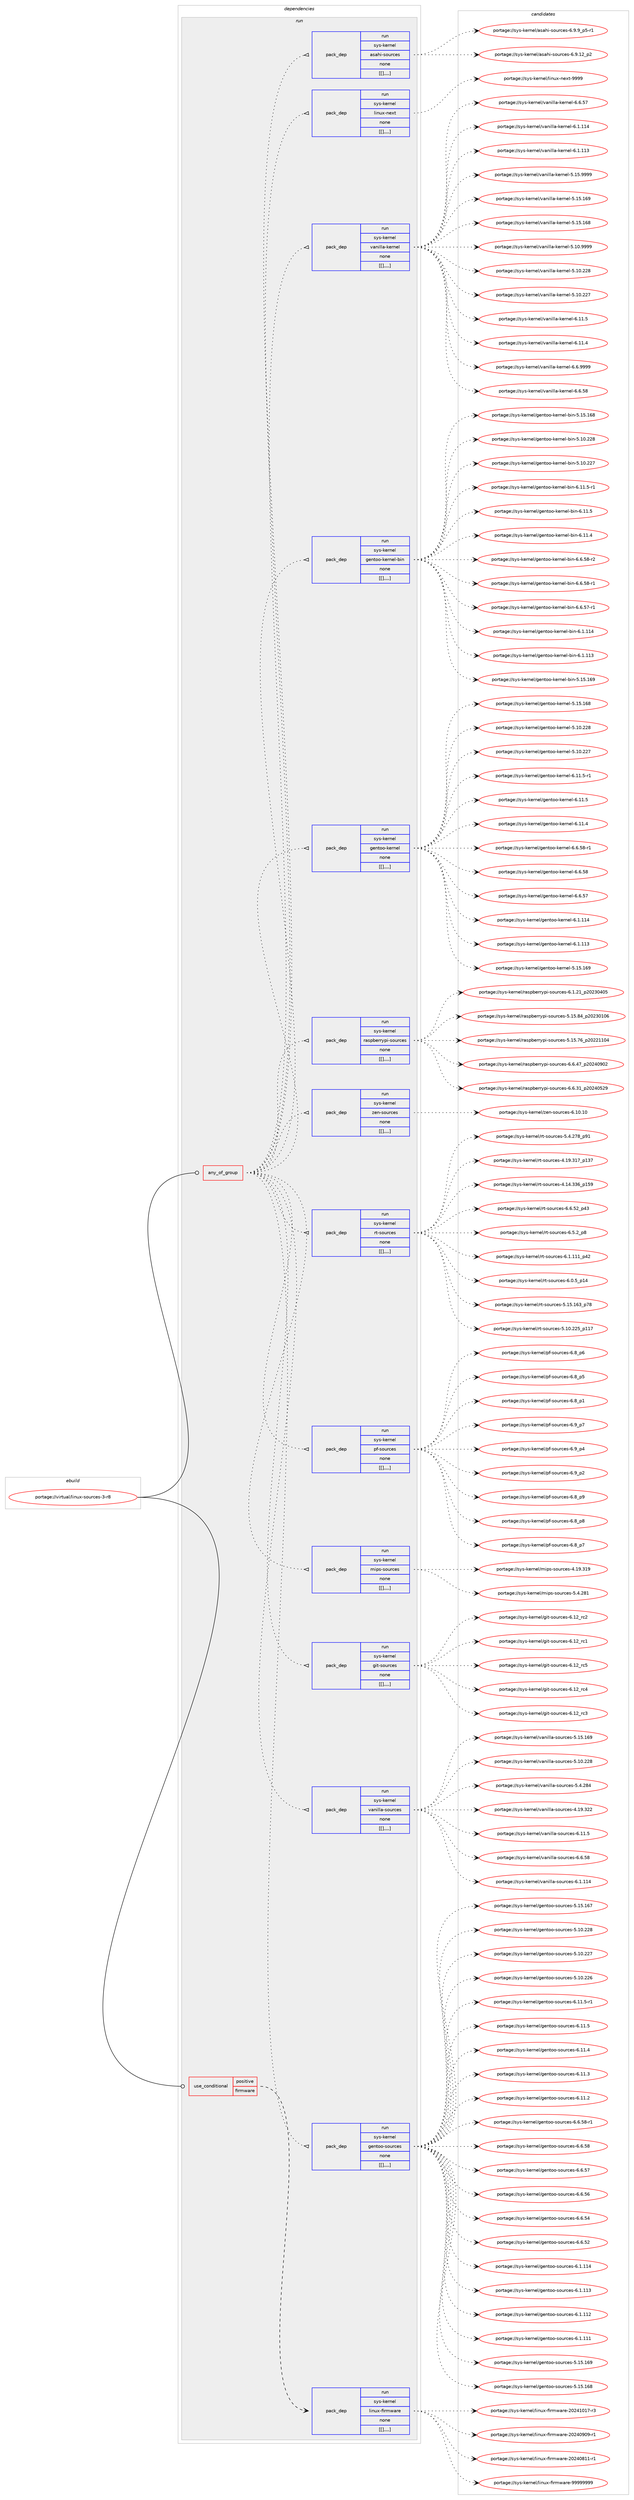 digraph prolog {

# *************
# Graph options
# *************

newrank=true;
concentrate=true;
compound=true;
graph [rankdir=LR,fontname=Helvetica,fontsize=10,ranksep=1.5];#, ranksep=2.5, nodesep=0.2];
edge  [arrowhead=vee];
node  [fontname=Helvetica,fontsize=10];

# **********
# The ebuild
# **********

subgraph cluster_leftcol {
color=gray;
label=<<i>ebuild</i>>;
id [label="portage://virtual/linux-sources-3-r8", color=red, width=4, href="../virtual/linux-sources-3-r8.svg"];
}

# ****************
# The dependencies
# ****************

subgraph cluster_midcol {
color=gray;
label=<<i>dependencies</i>>;
subgraph cluster_compile {
fillcolor="#eeeeee";
style=filled;
label=<<i>compile</i>>;
}
subgraph cluster_compileandrun {
fillcolor="#eeeeee";
style=filled;
label=<<i>compile and run</i>>;
}
subgraph cluster_run {
fillcolor="#eeeeee";
style=filled;
label=<<i>run</i>>;
subgraph any48 {
dependency1624 [label=<<TABLE BORDER="0" CELLBORDER="1" CELLSPACING="0" CELLPADDING="4"><TR><TD CELLPADDING="10">any_of_group</TD></TR></TABLE>>, shape=none, color=red];subgraph pack1258 {
dependency1625 [label=<<TABLE BORDER="0" CELLBORDER="1" CELLSPACING="0" CELLPADDING="4" WIDTH="220"><TR><TD ROWSPAN="6" CELLPADDING="30">pack_dep</TD></TR><TR><TD WIDTH="110">run</TD></TR><TR><TD>sys-kernel</TD></TR><TR><TD>gentoo-sources</TD></TR><TR><TD>none</TD></TR><TR><TD>[[],,,,]</TD></TR></TABLE>>, shape=none, color=blue];
}
dependency1624:e -> dependency1625:w [weight=20,style="dotted",arrowhead="oinv"];
subgraph pack1262 {
dependency1631 [label=<<TABLE BORDER="0" CELLBORDER="1" CELLSPACING="0" CELLPADDING="4" WIDTH="220"><TR><TD ROWSPAN="6" CELLPADDING="30">pack_dep</TD></TR><TR><TD WIDTH="110">run</TD></TR><TR><TD>sys-kernel</TD></TR><TR><TD>vanilla-sources</TD></TR><TR><TD>none</TD></TR><TR><TD>[[],,,,]</TD></TR></TABLE>>, shape=none, color=blue];
}
dependency1624:e -> dependency1631:w [weight=20,style="dotted",arrowhead="oinv"];
subgraph pack1267 {
dependency1639 [label=<<TABLE BORDER="0" CELLBORDER="1" CELLSPACING="0" CELLPADDING="4" WIDTH="220"><TR><TD ROWSPAN="6" CELLPADDING="30">pack_dep</TD></TR><TR><TD WIDTH="110">run</TD></TR><TR><TD>sys-kernel</TD></TR><TR><TD>git-sources</TD></TR><TR><TD>none</TD></TR><TR><TD>[[],,,,]</TD></TR></TABLE>>, shape=none, color=blue];
}
dependency1624:e -> dependency1639:w [weight=20,style="dotted",arrowhead="oinv"];
subgraph pack1271 {
dependency1643 [label=<<TABLE BORDER="0" CELLBORDER="1" CELLSPACING="0" CELLPADDING="4" WIDTH="220"><TR><TD ROWSPAN="6" CELLPADDING="30">pack_dep</TD></TR><TR><TD WIDTH="110">run</TD></TR><TR><TD>sys-kernel</TD></TR><TR><TD>mips-sources</TD></TR><TR><TD>none</TD></TR><TR><TD>[[],,,,]</TD></TR></TABLE>>, shape=none, color=blue];
}
dependency1624:e -> dependency1643:w [weight=20,style="dotted",arrowhead="oinv"];
subgraph pack1274 {
dependency1654 [label=<<TABLE BORDER="0" CELLBORDER="1" CELLSPACING="0" CELLPADDING="4" WIDTH="220"><TR><TD ROWSPAN="6" CELLPADDING="30">pack_dep</TD></TR><TR><TD WIDTH="110">run</TD></TR><TR><TD>sys-kernel</TD></TR><TR><TD>pf-sources</TD></TR><TR><TD>none</TD></TR><TR><TD>[[],,,,]</TD></TR></TABLE>>, shape=none, color=blue];
}
dependency1624:e -> dependency1654:w [weight=20,style="dotted",arrowhead="oinv"];
subgraph pack1282 {
dependency1657 [label=<<TABLE BORDER="0" CELLBORDER="1" CELLSPACING="0" CELLPADDING="4" WIDTH="220"><TR><TD ROWSPAN="6" CELLPADDING="30">pack_dep</TD></TR><TR><TD WIDTH="110">run</TD></TR><TR><TD>sys-kernel</TD></TR><TR><TD>rt-sources</TD></TR><TR><TD>none</TD></TR><TR><TD>[[],,,,]</TD></TR></TABLE>>, shape=none, color=blue];
}
dependency1624:e -> dependency1657:w [weight=20,style="dotted",arrowhead="oinv"];
subgraph pack1285 {
dependency1661 [label=<<TABLE BORDER="0" CELLBORDER="1" CELLSPACING="0" CELLPADDING="4" WIDTH="220"><TR><TD ROWSPAN="6" CELLPADDING="30">pack_dep</TD></TR><TR><TD WIDTH="110">run</TD></TR><TR><TD>sys-kernel</TD></TR><TR><TD>zen-sources</TD></TR><TR><TD>none</TD></TR><TR><TD>[[],,,,]</TD></TR></TABLE>>, shape=none, color=blue];
}
dependency1624:e -> dependency1661:w [weight=20,style="dotted",arrowhead="oinv"];
subgraph pack1290 {
dependency1665 [label=<<TABLE BORDER="0" CELLBORDER="1" CELLSPACING="0" CELLPADDING="4" WIDTH="220"><TR><TD ROWSPAN="6" CELLPADDING="30">pack_dep</TD></TR><TR><TD WIDTH="110">run</TD></TR><TR><TD>sys-kernel</TD></TR><TR><TD>raspberrypi-sources</TD></TR><TR><TD>none</TD></TR><TR><TD>[[],,,,]</TD></TR></TABLE>>, shape=none, color=blue];
}
dependency1624:e -> dependency1665:w [weight=20,style="dotted",arrowhead="oinv"];
subgraph pack1294 {
dependency1669 [label=<<TABLE BORDER="0" CELLBORDER="1" CELLSPACING="0" CELLPADDING="4" WIDTH="220"><TR><TD ROWSPAN="6" CELLPADDING="30">pack_dep</TD></TR><TR><TD WIDTH="110">run</TD></TR><TR><TD>sys-kernel</TD></TR><TR><TD>gentoo-kernel</TD></TR><TR><TD>none</TD></TR><TR><TD>[[],,,,]</TD></TR></TABLE>>, shape=none, color=blue];
}
dependency1624:e -> dependency1669:w [weight=20,style="dotted",arrowhead="oinv"];
subgraph pack1296 {
dependency1677 [label=<<TABLE BORDER="0" CELLBORDER="1" CELLSPACING="0" CELLPADDING="4" WIDTH="220"><TR><TD ROWSPAN="6" CELLPADDING="30">pack_dep</TD></TR><TR><TD WIDTH="110">run</TD></TR><TR><TD>sys-kernel</TD></TR><TR><TD>gentoo-kernel-bin</TD></TR><TR><TD>none</TD></TR><TR><TD>[[],,,,]</TD></TR></TABLE>>, shape=none, color=blue];
}
dependency1624:e -> dependency1677:w [weight=20,style="dotted",arrowhead="oinv"];
subgraph pack1300 {
dependency1686 [label=<<TABLE BORDER="0" CELLBORDER="1" CELLSPACING="0" CELLPADDING="4" WIDTH="220"><TR><TD ROWSPAN="6" CELLPADDING="30">pack_dep</TD></TR><TR><TD WIDTH="110">run</TD></TR><TR><TD>sys-kernel</TD></TR><TR><TD>vanilla-kernel</TD></TR><TR><TD>none</TD></TR><TR><TD>[[],,,,]</TD></TR></TABLE>>, shape=none, color=blue];
}
dependency1624:e -> dependency1686:w [weight=20,style="dotted",arrowhead="oinv"];
subgraph pack1311 {
dependency1690 [label=<<TABLE BORDER="0" CELLBORDER="1" CELLSPACING="0" CELLPADDING="4" WIDTH="220"><TR><TD ROWSPAN="6" CELLPADDING="30">pack_dep</TD></TR><TR><TD WIDTH="110">run</TD></TR><TR><TD>sys-kernel</TD></TR><TR><TD>linux-next</TD></TR><TR><TD>none</TD></TR><TR><TD>[[],,,,]</TD></TR></TABLE>>, shape=none, color=blue];
}
dependency1624:e -> dependency1690:w [weight=20,style="dotted",arrowhead="oinv"];
subgraph pack1312 {
dependency1695 [label=<<TABLE BORDER="0" CELLBORDER="1" CELLSPACING="0" CELLPADDING="4" WIDTH="220"><TR><TD ROWSPAN="6" CELLPADDING="30">pack_dep</TD></TR><TR><TD WIDTH="110">run</TD></TR><TR><TD>sys-kernel</TD></TR><TR><TD>asahi-sources</TD></TR><TR><TD>none</TD></TR><TR><TD>[[],,,,]</TD></TR></TABLE>>, shape=none, color=blue];
}
dependency1624:e -> dependency1695:w [weight=20,style="dotted",arrowhead="oinv"];
}
id:e -> dependency1624:w [weight=20,style="solid",arrowhead="odot"];
subgraph cond328 {
dependency1706 [label=<<TABLE BORDER="0" CELLBORDER="1" CELLSPACING="0" CELLPADDING="4"><TR><TD ROWSPAN="3" CELLPADDING="10">use_conditional</TD></TR><TR><TD>positive</TD></TR><TR><TD>firmware</TD></TR></TABLE>>, shape=none, color=red];
subgraph pack1324 {
dependency1712 [label=<<TABLE BORDER="0" CELLBORDER="1" CELLSPACING="0" CELLPADDING="4" WIDTH="220"><TR><TD ROWSPAN="6" CELLPADDING="30">pack_dep</TD></TR><TR><TD WIDTH="110">run</TD></TR><TR><TD>sys-kernel</TD></TR><TR><TD>linux-firmware</TD></TR><TR><TD>none</TD></TR><TR><TD>[[],,,,]</TD></TR></TABLE>>, shape=none, color=blue];
}
dependency1706:e -> dependency1712:w [weight=20,style="dashed",arrowhead="vee"];
}
id:e -> dependency1706:w [weight=20,style="solid",arrowhead="odot"];
}
}

# **************
# The candidates
# **************

subgraph cluster_choices {
rank=same;
color=gray;
label=<<i>candidates</i>>;

subgraph choice1227 {
color=black;
nodesep=1;
choice11512111545107101114110101108471031011101161111114511511111711499101115455446494946534511449 [label="portage://sys-kernel/gentoo-sources-6.11.5-r1", color=red, width=4,href="../sys-kernel/gentoo-sources-6.11.5-r1.svg"];
choice1151211154510710111411010110847103101110116111111451151111171149910111545544649494653 [label="portage://sys-kernel/gentoo-sources-6.11.5", color=red, width=4,href="../sys-kernel/gentoo-sources-6.11.5.svg"];
choice1151211154510710111411010110847103101110116111111451151111171149910111545544649494652 [label="portage://sys-kernel/gentoo-sources-6.11.4", color=red, width=4,href="../sys-kernel/gentoo-sources-6.11.4.svg"];
choice1151211154510710111411010110847103101110116111111451151111171149910111545544649494651 [label="portage://sys-kernel/gentoo-sources-6.11.3", color=red, width=4,href="../sys-kernel/gentoo-sources-6.11.3.svg"];
choice1151211154510710111411010110847103101110116111111451151111171149910111545544649494650 [label="portage://sys-kernel/gentoo-sources-6.11.2", color=red, width=4,href="../sys-kernel/gentoo-sources-6.11.2.svg"];
choice11512111545107101114110101108471031011101161111114511511111711499101115455446544653564511449 [label="portage://sys-kernel/gentoo-sources-6.6.58-r1", color=red, width=4,href="../sys-kernel/gentoo-sources-6.6.58-r1.svg"];
choice1151211154510710111411010110847103101110116111111451151111171149910111545544654465356 [label="portage://sys-kernel/gentoo-sources-6.6.58", color=red, width=4,href="../sys-kernel/gentoo-sources-6.6.58.svg"];
choice1151211154510710111411010110847103101110116111111451151111171149910111545544654465355 [label="portage://sys-kernel/gentoo-sources-6.6.57", color=red, width=4,href="../sys-kernel/gentoo-sources-6.6.57.svg"];
choice1151211154510710111411010110847103101110116111111451151111171149910111545544654465354 [label="portage://sys-kernel/gentoo-sources-6.6.56", color=red, width=4,href="../sys-kernel/gentoo-sources-6.6.56.svg"];
choice1151211154510710111411010110847103101110116111111451151111171149910111545544654465352 [label="portage://sys-kernel/gentoo-sources-6.6.54", color=red, width=4,href="../sys-kernel/gentoo-sources-6.6.54.svg"];
choice1151211154510710111411010110847103101110116111111451151111171149910111545544654465350 [label="portage://sys-kernel/gentoo-sources-6.6.52", color=red, width=4,href="../sys-kernel/gentoo-sources-6.6.52.svg"];
choice115121115451071011141101011084710310111011611111145115111117114991011154554464946494952 [label="portage://sys-kernel/gentoo-sources-6.1.114", color=red, width=4,href="../sys-kernel/gentoo-sources-6.1.114.svg"];
choice115121115451071011141101011084710310111011611111145115111117114991011154554464946494951 [label="portage://sys-kernel/gentoo-sources-6.1.113", color=red, width=4,href="../sys-kernel/gentoo-sources-6.1.113.svg"];
choice115121115451071011141101011084710310111011611111145115111117114991011154554464946494950 [label="portage://sys-kernel/gentoo-sources-6.1.112", color=red, width=4,href="../sys-kernel/gentoo-sources-6.1.112.svg"];
choice115121115451071011141101011084710310111011611111145115111117114991011154554464946494949 [label="portage://sys-kernel/gentoo-sources-6.1.111", color=red, width=4,href="../sys-kernel/gentoo-sources-6.1.111.svg"];
choice11512111545107101114110101108471031011101161111114511511111711499101115455346495346495457 [label="portage://sys-kernel/gentoo-sources-5.15.169", color=red, width=4,href="../sys-kernel/gentoo-sources-5.15.169.svg"];
choice11512111545107101114110101108471031011101161111114511511111711499101115455346495346495456 [label="portage://sys-kernel/gentoo-sources-5.15.168", color=red, width=4,href="../sys-kernel/gentoo-sources-5.15.168.svg"];
choice11512111545107101114110101108471031011101161111114511511111711499101115455346495346495455 [label="portage://sys-kernel/gentoo-sources-5.15.167", color=red, width=4,href="../sys-kernel/gentoo-sources-5.15.167.svg"];
choice11512111545107101114110101108471031011101161111114511511111711499101115455346494846505056 [label="portage://sys-kernel/gentoo-sources-5.10.228", color=red, width=4,href="../sys-kernel/gentoo-sources-5.10.228.svg"];
choice11512111545107101114110101108471031011101161111114511511111711499101115455346494846505055 [label="portage://sys-kernel/gentoo-sources-5.10.227", color=red, width=4,href="../sys-kernel/gentoo-sources-5.10.227.svg"];
choice11512111545107101114110101108471031011101161111114511511111711499101115455346494846505054 [label="portage://sys-kernel/gentoo-sources-5.10.226", color=red, width=4,href="../sys-kernel/gentoo-sources-5.10.226.svg"];
dependency1625:e -> choice11512111545107101114110101108471031011101161111114511511111711499101115455446494946534511449:w [style=dotted,weight="100"];
dependency1625:e -> choice1151211154510710111411010110847103101110116111111451151111171149910111545544649494653:w [style=dotted,weight="100"];
dependency1625:e -> choice1151211154510710111411010110847103101110116111111451151111171149910111545544649494652:w [style=dotted,weight="100"];
dependency1625:e -> choice1151211154510710111411010110847103101110116111111451151111171149910111545544649494651:w [style=dotted,weight="100"];
dependency1625:e -> choice1151211154510710111411010110847103101110116111111451151111171149910111545544649494650:w [style=dotted,weight="100"];
dependency1625:e -> choice11512111545107101114110101108471031011101161111114511511111711499101115455446544653564511449:w [style=dotted,weight="100"];
dependency1625:e -> choice1151211154510710111411010110847103101110116111111451151111171149910111545544654465356:w [style=dotted,weight="100"];
dependency1625:e -> choice1151211154510710111411010110847103101110116111111451151111171149910111545544654465355:w [style=dotted,weight="100"];
dependency1625:e -> choice1151211154510710111411010110847103101110116111111451151111171149910111545544654465354:w [style=dotted,weight="100"];
dependency1625:e -> choice1151211154510710111411010110847103101110116111111451151111171149910111545544654465352:w [style=dotted,weight="100"];
dependency1625:e -> choice1151211154510710111411010110847103101110116111111451151111171149910111545544654465350:w [style=dotted,weight="100"];
dependency1625:e -> choice115121115451071011141101011084710310111011611111145115111117114991011154554464946494952:w [style=dotted,weight="100"];
dependency1625:e -> choice115121115451071011141101011084710310111011611111145115111117114991011154554464946494951:w [style=dotted,weight="100"];
dependency1625:e -> choice115121115451071011141101011084710310111011611111145115111117114991011154554464946494950:w [style=dotted,weight="100"];
dependency1625:e -> choice115121115451071011141101011084710310111011611111145115111117114991011154554464946494949:w [style=dotted,weight="100"];
dependency1625:e -> choice11512111545107101114110101108471031011101161111114511511111711499101115455346495346495457:w [style=dotted,weight="100"];
dependency1625:e -> choice11512111545107101114110101108471031011101161111114511511111711499101115455346495346495456:w [style=dotted,weight="100"];
dependency1625:e -> choice11512111545107101114110101108471031011101161111114511511111711499101115455346495346495455:w [style=dotted,weight="100"];
dependency1625:e -> choice11512111545107101114110101108471031011101161111114511511111711499101115455346494846505056:w [style=dotted,weight="100"];
dependency1625:e -> choice11512111545107101114110101108471031011101161111114511511111711499101115455346494846505055:w [style=dotted,weight="100"];
dependency1625:e -> choice11512111545107101114110101108471031011101161111114511511111711499101115455346494846505054:w [style=dotted,weight="100"];
}
subgraph choice1271 {
color=black;
nodesep=1;
choice11512111545107101114110101108471189711010510810897451151111171149910111545544649494653 [label="portage://sys-kernel/vanilla-sources-6.11.5", color=red, width=4,href="../sys-kernel/vanilla-sources-6.11.5.svg"];
choice11512111545107101114110101108471189711010510810897451151111171149910111545544654465356 [label="portage://sys-kernel/vanilla-sources-6.6.58", color=red, width=4,href="../sys-kernel/vanilla-sources-6.6.58.svg"];
choice1151211154510710111411010110847118971101051081089745115111117114991011154554464946494952 [label="portage://sys-kernel/vanilla-sources-6.1.114", color=red, width=4,href="../sys-kernel/vanilla-sources-6.1.114.svg"];
choice115121115451071011141101011084711897110105108108974511511111711499101115455346495346495457 [label="portage://sys-kernel/vanilla-sources-5.15.169", color=red, width=4,href="../sys-kernel/vanilla-sources-5.15.169.svg"];
choice115121115451071011141101011084711897110105108108974511511111711499101115455346494846505056 [label="portage://sys-kernel/vanilla-sources-5.10.228", color=red, width=4,href="../sys-kernel/vanilla-sources-5.10.228.svg"];
choice1151211154510710111411010110847118971101051081089745115111117114991011154553465246505652 [label="portage://sys-kernel/vanilla-sources-5.4.284", color=red, width=4,href="../sys-kernel/vanilla-sources-5.4.284.svg"];
choice115121115451071011141101011084711897110105108108974511511111711499101115455246495746515050 [label="portage://sys-kernel/vanilla-sources-4.19.322", color=red, width=4,href="../sys-kernel/vanilla-sources-4.19.322.svg"];
dependency1631:e -> choice11512111545107101114110101108471189711010510810897451151111171149910111545544649494653:w [style=dotted,weight="100"];
dependency1631:e -> choice11512111545107101114110101108471189711010510810897451151111171149910111545544654465356:w [style=dotted,weight="100"];
dependency1631:e -> choice1151211154510710111411010110847118971101051081089745115111117114991011154554464946494952:w [style=dotted,weight="100"];
dependency1631:e -> choice115121115451071011141101011084711897110105108108974511511111711499101115455346495346495457:w [style=dotted,weight="100"];
dependency1631:e -> choice115121115451071011141101011084711897110105108108974511511111711499101115455346494846505056:w [style=dotted,weight="100"];
dependency1631:e -> choice1151211154510710111411010110847118971101051081089745115111117114991011154553465246505652:w [style=dotted,weight="100"];
dependency1631:e -> choice115121115451071011141101011084711897110105108108974511511111711499101115455246495746515050:w [style=dotted,weight="100"];
}
subgraph choice1291 {
color=black;
nodesep=1;
choice115121115451071011141101011084710310511645115111117114991011154554464950951149953 [label="portage://sys-kernel/git-sources-6.12_rc5", color=red, width=4,href="../sys-kernel/git-sources-6.12_rc5.svg"];
choice115121115451071011141101011084710310511645115111117114991011154554464950951149952 [label="portage://sys-kernel/git-sources-6.12_rc4", color=red, width=4,href="../sys-kernel/git-sources-6.12_rc4.svg"];
choice115121115451071011141101011084710310511645115111117114991011154554464950951149951 [label="portage://sys-kernel/git-sources-6.12_rc3", color=red, width=4,href="../sys-kernel/git-sources-6.12_rc3.svg"];
choice115121115451071011141101011084710310511645115111117114991011154554464950951149950 [label="portage://sys-kernel/git-sources-6.12_rc2", color=red, width=4,href="../sys-kernel/git-sources-6.12_rc2.svg"];
choice115121115451071011141101011084710310511645115111117114991011154554464950951149949 [label="portage://sys-kernel/git-sources-6.12_rc1", color=red, width=4,href="../sys-kernel/git-sources-6.12_rc1.svg"];
dependency1639:e -> choice115121115451071011141101011084710310511645115111117114991011154554464950951149953:w [style=dotted,weight="100"];
dependency1639:e -> choice115121115451071011141101011084710310511645115111117114991011154554464950951149952:w [style=dotted,weight="100"];
dependency1639:e -> choice115121115451071011141101011084710310511645115111117114991011154554464950951149951:w [style=dotted,weight="100"];
dependency1639:e -> choice115121115451071011141101011084710310511645115111117114991011154554464950951149950:w [style=dotted,weight="100"];
dependency1639:e -> choice115121115451071011141101011084710310511645115111117114991011154554464950951149949:w [style=dotted,weight="100"];
}
subgraph choice1304 {
color=black;
nodesep=1;
choice115121115451071011141101011084710910511211545115111117114991011154553465246505649 [label="portage://sys-kernel/mips-sources-5.4.281", color=red, width=4,href="../sys-kernel/mips-sources-5.4.281.svg"];
choice11512111545107101114110101108471091051121154511511111711499101115455246495746514957 [label="portage://sys-kernel/mips-sources-4.19.319", color=red, width=4,href="../sys-kernel/mips-sources-4.19.319.svg"];
dependency1643:e -> choice115121115451071011141101011084710910511211545115111117114991011154553465246505649:w [style=dotted,weight="100"];
dependency1643:e -> choice11512111545107101114110101108471091051121154511511111711499101115455246495746514957:w [style=dotted,weight="100"];
}
subgraph choice1309 {
color=black;
nodesep=1;
choice11512111545107101114110101108471121024511511111711499101115455446579511255 [label="portage://sys-kernel/pf-sources-6.9_p7", color=red, width=4,href="../sys-kernel/pf-sources-6.9_p7.svg"];
choice11512111545107101114110101108471121024511511111711499101115455446579511252 [label="portage://sys-kernel/pf-sources-6.9_p4", color=red, width=4,href="../sys-kernel/pf-sources-6.9_p4.svg"];
choice11512111545107101114110101108471121024511511111711499101115455446579511250 [label="portage://sys-kernel/pf-sources-6.9_p2", color=red, width=4,href="../sys-kernel/pf-sources-6.9_p2.svg"];
choice11512111545107101114110101108471121024511511111711499101115455446569511257 [label="portage://sys-kernel/pf-sources-6.8_p9", color=red, width=4,href="../sys-kernel/pf-sources-6.8_p9.svg"];
choice11512111545107101114110101108471121024511511111711499101115455446569511256 [label="portage://sys-kernel/pf-sources-6.8_p8", color=red, width=4,href="../sys-kernel/pf-sources-6.8_p8.svg"];
choice11512111545107101114110101108471121024511511111711499101115455446569511255 [label="portage://sys-kernel/pf-sources-6.8_p7", color=red, width=4,href="../sys-kernel/pf-sources-6.8_p7.svg"];
choice11512111545107101114110101108471121024511511111711499101115455446569511254 [label="portage://sys-kernel/pf-sources-6.8_p6", color=red, width=4,href="../sys-kernel/pf-sources-6.8_p6.svg"];
choice11512111545107101114110101108471121024511511111711499101115455446569511253 [label="portage://sys-kernel/pf-sources-6.8_p5", color=red, width=4,href="../sys-kernel/pf-sources-6.8_p5.svg"];
choice11512111545107101114110101108471121024511511111711499101115455446569511249 [label="portage://sys-kernel/pf-sources-6.8_p1", color=red, width=4,href="../sys-kernel/pf-sources-6.8_p1.svg"];
dependency1654:e -> choice11512111545107101114110101108471121024511511111711499101115455446579511255:w [style=dotted,weight="100"];
dependency1654:e -> choice11512111545107101114110101108471121024511511111711499101115455446579511252:w [style=dotted,weight="100"];
dependency1654:e -> choice11512111545107101114110101108471121024511511111711499101115455446579511250:w [style=dotted,weight="100"];
dependency1654:e -> choice11512111545107101114110101108471121024511511111711499101115455446569511257:w [style=dotted,weight="100"];
dependency1654:e -> choice11512111545107101114110101108471121024511511111711499101115455446569511256:w [style=dotted,weight="100"];
dependency1654:e -> choice11512111545107101114110101108471121024511511111711499101115455446569511255:w [style=dotted,weight="100"];
dependency1654:e -> choice11512111545107101114110101108471121024511511111711499101115455446569511254:w [style=dotted,weight="100"];
dependency1654:e -> choice11512111545107101114110101108471121024511511111711499101115455446569511253:w [style=dotted,weight="100"];
dependency1654:e -> choice11512111545107101114110101108471121024511511111711499101115455446569511249:w [style=dotted,weight="100"];
}
subgraph choice1324 {
color=black;
nodesep=1;
choice1151211154510710111411010110847114116451151111171149910111545544654465350951125251 [label="portage://sys-kernel/rt-sources-6.6.52_p43", color=red, width=4,href="../sys-kernel/rt-sources-6.6.52_p43.svg"];
choice115121115451071011141101011084711411645115111117114991011154554465346509511256 [label="portage://sys-kernel/rt-sources-6.5.2_p8", color=red, width=4,href="../sys-kernel/rt-sources-6.5.2_p8.svg"];
choice115121115451071011141101011084711411645115111117114991011154554464946494949951125250 [label="portage://sys-kernel/rt-sources-6.1.111_p42", color=red, width=4,href="../sys-kernel/rt-sources-6.1.111_p42.svg"];
choice11512111545107101114110101108471141164511511111711499101115455446484653951124952 [label="portage://sys-kernel/rt-sources-6.0.5_p14", color=red, width=4,href="../sys-kernel/rt-sources-6.0.5_p14.svg"];
choice11512111545107101114110101108471141164511511111711499101115455346495346495451951125556 [label="portage://sys-kernel/rt-sources-5.15.163_p78", color=red, width=4,href="../sys-kernel/rt-sources-5.15.163_p78.svg"];
choice1151211154510710111411010110847114116451151111171149910111545534649484650505395112494955 [label="portage://sys-kernel/rt-sources-5.10.225_p117", color=red, width=4,href="../sys-kernel/rt-sources-5.10.225_p117.svg"];
choice115121115451071011141101011084711411645115111117114991011154553465246505556951125749 [label="portage://sys-kernel/rt-sources-5.4.278_p91", color=red, width=4,href="../sys-kernel/rt-sources-5.4.278_p91.svg"];
choice1151211154510710111411010110847114116451151111171149910111545524649574651495595112495155 [label="portage://sys-kernel/rt-sources-4.19.317_p137", color=red, width=4,href="../sys-kernel/rt-sources-4.19.317_p137.svg"];
choice1151211154510710111411010110847114116451151111171149910111545524649524651515495112495357 [label="portage://sys-kernel/rt-sources-4.14.336_p159", color=red, width=4,href="../sys-kernel/rt-sources-4.14.336_p159.svg"];
dependency1657:e -> choice1151211154510710111411010110847114116451151111171149910111545544654465350951125251:w [style=dotted,weight="100"];
dependency1657:e -> choice115121115451071011141101011084711411645115111117114991011154554465346509511256:w [style=dotted,weight="100"];
dependency1657:e -> choice115121115451071011141101011084711411645115111117114991011154554464946494949951125250:w [style=dotted,weight="100"];
dependency1657:e -> choice11512111545107101114110101108471141164511511111711499101115455446484653951124952:w [style=dotted,weight="100"];
dependency1657:e -> choice11512111545107101114110101108471141164511511111711499101115455346495346495451951125556:w [style=dotted,weight="100"];
dependency1657:e -> choice1151211154510710111411010110847114116451151111171149910111545534649484650505395112494955:w [style=dotted,weight="100"];
dependency1657:e -> choice115121115451071011141101011084711411645115111117114991011154553465246505556951125749:w [style=dotted,weight="100"];
dependency1657:e -> choice1151211154510710111411010110847114116451151111171149910111545524649574651495595112495155:w [style=dotted,weight="100"];
dependency1657:e -> choice1151211154510710111411010110847114116451151111171149910111545524649524651515495112495357:w [style=dotted,weight="100"];
}
subgraph choice1350 {
color=black;
nodesep=1;
choice115121115451071011141101011084712210111045115111117114991011154554464948464948 [label="portage://sys-kernel/zen-sources-6.10.10", color=red, width=4,href="../sys-kernel/zen-sources-6.10.10.svg"];
dependency1661:e -> choice115121115451071011141101011084712210111045115111117114991011154554464948464948:w [style=dotted,weight="100"];
}
subgraph choice1357 {
color=black;
nodesep=1;
choice11512111545107101114110101108471149711511298101114114121112105451151111171149910111545544654465255951125048505248574850 [label="portage://sys-kernel/raspberrypi-sources-6.6.47_p20240902", color=red, width=4,href="../sys-kernel/raspberrypi-sources-6.6.47_p20240902.svg"];
choice11512111545107101114110101108471149711511298101114114121112105451151111171149910111545544654465149951125048505248535057 [label="portage://sys-kernel/raspberrypi-sources-6.6.31_p20240529", color=red, width=4,href="../sys-kernel/raspberrypi-sources-6.6.31_p20240529.svg"];
choice11512111545107101114110101108471149711511298101114114121112105451151111171149910111545544649465049951125048505148524853 [label="portage://sys-kernel/raspberrypi-sources-6.1.21_p20230405", color=red, width=4,href="../sys-kernel/raspberrypi-sources-6.1.21_p20230405.svg"];
choice1151211154510710111411010110847114971151129810111411412111210545115111117114991011154553464953465652951125048505148494854 [label="portage://sys-kernel/raspberrypi-sources-5.15.84_p20230106", color=red, width=4,href="../sys-kernel/raspberrypi-sources-5.15.84_p20230106.svg"];
choice1151211154510710111411010110847114971151129810111411412111210545115111117114991011154553464953465554951125048505049494852 [label="portage://sys-kernel/raspberrypi-sources-5.15.76_p20221104", color=red, width=4,href="../sys-kernel/raspberrypi-sources-5.15.76_p20221104.svg"];
dependency1665:e -> choice11512111545107101114110101108471149711511298101114114121112105451151111171149910111545544654465255951125048505248574850:w [style=dotted,weight="100"];
dependency1665:e -> choice11512111545107101114110101108471149711511298101114114121112105451151111171149910111545544654465149951125048505248535057:w [style=dotted,weight="100"];
dependency1665:e -> choice11512111545107101114110101108471149711511298101114114121112105451151111171149910111545544649465049951125048505148524853:w [style=dotted,weight="100"];
dependency1665:e -> choice1151211154510710111411010110847114971151129810111411412111210545115111117114991011154553464953465652951125048505148494854:w [style=dotted,weight="100"];
dependency1665:e -> choice1151211154510710111411010110847114971151129810111411412111210545115111117114991011154553464953465554951125048505049494852:w [style=dotted,weight="100"];
}
subgraph choice1376 {
color=black;
nodesep=1;
choice115121115451071011141101011084710310111011611111145107101114110101108455446494946534511449 [label="portage://sys-kernel/gentoo-kernel-6.11.5-r1", color=red, width=4,href="../sys-kernel/gentoo-kernel-6.11.5-r1.svg"];
choice11512111545107101114110101108471031011101161111114510710111411010110845544649494653 [label="portage://sys-kernel/gentoo-kernel-6.11.5", color=red, width=4,href="../sys-kernel/gentoo-kernel-6.11.5.svg"];
choice11512111545107101114110101108471031011101161111114510710111411010110845544649494652 [label="portage://sys-kernel/gentoo-kernel-6.11.4", color=red, width=4,href="../sys-kernel/gentoo-kernel-6.11.4.svg"];
choice115121115451071011141101011084710310111011611111145107101114110101108455446544653564511449 [label="portage://sys-kernel/gentoo-kernel-6.6.58-r1", color=red, width=4,href="../sys-kernel/gentoo-kernel-6.6.58-r1.svg"];
choice11512111545107101114110101108471031011101161111114510710111411010110845544654465356 [label="portage://sys-kernel/gentoo-kernel-6.6.58", color=red, width=4,href="../sys-kernel/gentoo-kernel-6.6.58.svg"];
choice11512111545107101114110101108471031011101161111114510710111411010110845544654465355 [label="portage://sys-kernel/gentoo-kernel-6.6.57", color=red, width=4,href="../sys-kernel/gentoo-kernel-6.6.57.svg"];
choice1151211154510710111411010110847103101110116111111451071011141101011084554464946494952 [label="portage://sys-kernel/gentoo-kernel-6.1.114", color=red, width=4,href="../sys-kernel/gentoo-kernel-6.1.114.svg"];
choice1151211154510710111411010110847103101110116111111451071011141101011084554464946494951 [label="portage://sys-kernel/gentoo-kernel-6.1.113", color=red, width=4,href="../sys-kernel/gentoo-kernel-6.1.113.svg"];
choice115121115451071011141101011084710310111011611111145107101114110101108455346495346495457 [label="portage://sys-kernel/gentoo-kernel-5.15.169", color=red, width=4,href="../sys-kernel/gentoo-kernel-5.15.169.svg"];
choice115121115451071011141101011084710310111011611111145107101114110101108455346495346495456 [label="portage://sys-kernel/gentoo-kernel-5.15.168", color=red, width=4,href="../sys-kernel/gentoo-kernel-5.15.168.svg"];
choice115121115451071011141101011084710310111011611111145107101114110101108455346494846505056 [label="portage://sys-kernel/gentoo-kernel-5.10.228", color=red, width=4,href="../sys-kernel/gentoo-kernel-5.10.228.svg"];
choice115121115451071011141101011084710310111011611111145107101114110101108455346494846505055 [label="portage://sys-kernel/gentoo-kernel-5.10.227", color=red, width=4,href="../sys-kernel/gentoo-kernel-5.10.227.svg"];
dependency1669:e -> choice115121115451071011141101011084710310111011611111145107101114110101108455446494946534511449:w [style=dotted,weight="100"];
dependency1669:e -> choice11512111545107101114110101108471031011101161111114510710111411010110845544649494653:w [style=dotted,weight="100"];
dependency1669:e -> choice11512111545107101114110101108471031011101161111114510710111411010110845544649494652:w [style=dotted,weight="100"];
dependency1669:e -> choice115121115451071011141101011084710310111011611111145107101114110101108455446544653564511449:w [style=dotted,weight="100"];
dependency1669:e -> choice11512111545107101114110101108471031011101161111114510710111411010110845544654465356:w [style=dotted,weight="100"];
dependency1669:e -> choice11512111545107101114110101108471031011101161111114510710111411010110845544654465355:w [style=dotted,weight="100"];
dependency1669:e -> choice1151211154510710111411010110847103101110116111111451071011141101011084554464946494952:w [style=dotted,weight="100"];
dependency1669:e -> choice1151211154510710111411010110847103101110116111111451071011141101011084554464946494951:w [style=dotted,weight="100"];
dependency1669:e -> choice115121115451071011141101011084710310111011611111145107101114110101108455346495346495457:w [style=dotted,weight="100"];
dependency1669:e -> choice115121115451071011141101011084710310111011611111145107101114110101108455346495346495456:w [style=dotted,weight="100"];
dependency1669:e -> choice115121115451071011141101011084710310111011611111145107101114110101108455346494846505056:w [style=dotted,weight="100"];
dependency1669:e -> choice115121115451071011141101011084710310111011611111145107101114110101108455346494846505055:w [style=dotted,weight="100"];
}
subgraph choice1391 {
color=black;
nodesep=1;
choice1151211154510710111411010110847103101110116111111451071011141101011084598105110455446494946534511449 [label="portage://sys-kernel/gentoo-kernel-bin-6.11.5-r1", color=red, width=4,href="../sys-kernel/gentoo-kernel-bin-6.11.5-r1.svg"];
choice115121115451071011141101011084710310111011611111145107101114110101108459810511045544649494653 [label="portage://sys-kernel/gentoo-kernel-bin-6.11.5", color=red, width=4,href="../sys-kernel/gentoo-kernel-bin-6.11.5.svg"];
choice115121115451071011141101011084710310111011611111145107101114110101108459810511045544649494652 [label="portage://sys-kernel/gentoo-kernel-bin-6.11.4", color=red, width=4,href="../sys-kernel/gentoo-kernel-bin-6.11.4.svg"];
choice1151211154510710111411010110847103101110116111111451071011141101011084598105110455446544653564511450 [label="portage://sys-kernel/gentoo-kernel-bin-6.6.58-r2", color=red, width=4,href="../sys-kernel/gentoo-kernel-bin-6.6.58-r2.svg"];
choice1151211154510710111411010110847103101110116111111451071011141101011084598105110455446544653564511449 [label="portage://sys-kernel/gentoo-kernel-bin-6.6.58-r1", color=red, width=4,href="../sys-kernel/gentoo-kernel-bin-6.6.58-r1.svg"];
choice1151211154510710111411010110847103101110116111111451071011141101011084598105110455446544653554511449 [label="portage://sys-kernel/gentoo-kernel-bin-6.6.57-r1", color=red, width=4,href="../sys-kernel/gentoo-kernel-bin-6.6.57-r1.svg"];
choice11512111545107101114110101108471031011101161111114510710111411010110845981051104554464946494952 [label="portage://sys-kernel/gentoo-kernel-bin-6.1.114", color=red, width=4,href="../sys-kernel/gentoo-kernel-bin-6.1.114.svg"];
choice11512111545107101114110101108471031011101161111114510710111411010110845981051104554464946494951 [label="portage://sys-kernel/gentoo-kernel-bin-6.1.113", color=red, width=4,href="../sys-kernel/gentoo-kernel-bin-6.1.113.svg"];
choice1151211154510710111411010110847103101110116111111451071011141101011084598105110455346495346495457 [label="portage://sys-kernel/gentoo-kernel-bin-5.15.169", color=red, width=4,href="../sys-kernel/gentoo-kernel-bin-5.15.169.svg"];
choice1151211154510710111411010110847103101110116111111451071011141101011084598105110455346495346495456 [label="portage://sys-kernel/gentoo-kernel-bin-5.15.168", color=red, width=4,href="../sys-kernel/gentoo-kernel-bin-5.15.168.svg"];
choice1151211154510710111411010110847103101110116111111451071011141101011084598105110455346494846505056 [label="portage://sys-kernel/gentoo-kernel-bin-5.10.228", color=red, width=4,href="../sys-kernel/gentoo-kernel-bin-5.10.228.svg"];
choice1151211154510710111411010110847103101110116111111451071011141101011084598105110455346494846505055 [label="portage://sys-kernel/gentoo-kernel-bin-5.10.227", color=red, width=4,href="../sys-kernel/gentoo-kernel-bin-5.10.227.svg"];
dependency1677:e -> choice1151211154510710111411010110847103101110116111111451071011141101011084598105110455446494946534511449:w [style=dotted,weight="100"];
dependency1677:e -> choice115121115451071011141101011084710310111011611111145107101114110101108459810511045544649494653:w [style=dotted,weight="100"];
dependency1677:e -> choice115121115451071011141101011084710310111011611111145107101114110101108459810511045544649494652:w [style=dotted,weight="100"];
dependency1677:e -> choice1151211154510710111411010110847103101110116111111451071011141101011084598105110455446544653564511450:w [style=dotted,weight="100"];
dependency1677:e -> choice1151211154510710111411010110847103101110116111111451071011141101011084598105110455446544653564511449:w [style=dotted,weight="100"];
dependency1677:e -> choice1151211154510710111411010110847103101110116111111451071011141101011084598105110455446544653554511449:w [style=dotted,weight="100"];
dependency1677:e -> choice11512111545107101114110101108471031011101161111114510710111411010110845981051104554464946494952:w [style=dotted,weight="100"];
dependency1677:e -> choice11512111545107101114110101108471031011101161111114510710111411010110845981051104554464946494951:w [style=dotted,weight="100"];
dependency1677:e -> choice1151211154510710111411010110847103101110116111111451071011141101011084598105110455346495346495457:w [style=dotted,weight="100"];
dependency1677:e -> choice1151211154510710111411010110847103101110116111111451071011141101011084598105110455346495346495456:w [style=dotted,weight="100"];
dependency1677:e -> choice1151211154510710111411010110847103101110116111111451071011141101011084598105110455346494846505056:w [style=dotted,weight="100"];
dependency1677:e -> choice1151211154510710111411010110847103101110116111111451071011141101011084598105110455346494846505055:w [style=dotted,weight="100"];
}
subgraph choice1407 {
color=black;
nodesep=1;
choice115121115451071011141101011084711897110105108108974510710111411010110845544649494653 [label="portage://sys-kernel/vanilla-kernel-6.11.5", color=red, width=4,href="../sys-kernel/vanilla-kernel-6.11.5.svg"];
choice115121115451071011141101011084711897110105108108974510710111411010110845544649494652 [label="portage://sys-kernel/vanilla-kernel-6.11.4", color=red, width=4,href="../sys-kernel/vanilla-kernel-6.11.4.svg"];
choice1151211154510710111411010110847118971101051081089745107101114110101108455446544657575757 [label="portage://sys-kernel/vanilla-kernel-6.6.9999", color=red, width=4,href="../sys-kernel/vanilla-kernel-6.6.9999.svg"];
choice115121115451071011141101011084711897110105108108974510710111411010110845544654465356 [label="portage://sys-kernel/vanilla-kernel-6.6.58", color=red, width=4,href="../sys-kernel/vanilla-kernel-6.6.58.svg"];
choice115121115451071011141101011084711897110105108108974510710111411010110845544654465355 [label="portage://sys-kernel/vanilla-kernel-6.6.57", color=red, width=4,href="../sys-kernel/vanilla-kernel-6.6.57.svg"];
choice11512111545107101114110101108471189711010510810897451071011141101011084554464946494952 [label="portage://sys-kernel/vanilla-kernel-6.1.114", color=red, width=4,href="../sys-kernel/vanilla-kernel-6.1.114.svg"];
choice11512111545107101114110101108471189711010510810897451071011141101011084554464946494951 [label="portage://sys-kernel/vanilla-kernel-6.1.113", color=red, width=4,href="../sys-kernel/vanilla-kernel-6.1.113.svg"];
choice115121115451071011141101011084711897110105108108974510710111411010110845534649534657575757 [label="portage://sys-kernel/vanilla-kernel-5.15.9999", color=red, width=4,href="../sys-kernel/vanilla-kernel-5.15.9999.svg"];
choice1151211154510710111411010110847118971101051081089745107101114110101108455346495346495457 [label="portage://sys-kernel/vanilla-kernel-5.15.169", color=red, width=4,href="../sys-kernel/vanilla-kernel-5.15.169.svg"];
choice1151211154510710111411010110847118971101051081089745107101114110101108455346495346495456 [label="portage://sys-kernel/vanilla-kernel-5.15.168", color=red, width=4,href="../sys-kernel/vanilla-kernel-5.15.168.svg"];
choice115121115451071011141101011084711897110105108108974510710111411010110845534649484657575757 [label="portage://sys-kernel/vanilla-kernel-5.10.9999", color=red, width=4,href="../sys-kernel/vanilla-kernel-5.10.9999.svg"];
choice1151211154510710111411010110847118971101051081089745107101114110101108455346494846505056 [label="portage://sys-kernel/vanilla-kernel-5.10.228", color=red, width=4,href="../sys-kernel/vanilla-kernel-5.10.228.svg"];
choice1151211154510710111411010110847118971101051081089745107101114110101108455346494846505055 [label="portage://sys-kernel/vanilla-kernel-5.10.227", color=red, width=4,href="../sys-kernel/vanilla-kernel-5.10.227.svg"];
dependency1686:e -> choice115121115451071011141101011084711897110105108108974510710111411010110845544649494653:w [style=dotted,weight="100"];
dependency1686:e -> choice115121115451071011141101011084711897110105108108974510710111411010110845544649494652:w [style=dotted,weight="100"];
dependency1686:e -> choice1151211154510710111411010110847118971101051081089745107101114110101108455446544657575757:w [style=dotted,weight="100"];
dependency1686:e -> choice115121115451071011141101011084711897110105108108974510710111411010110845544654465356:w [style=dotted,weight="100"];
dependency1686:e -> choice115121115451071011141101011084711897110105108108974510710111411010110845544654465355:w [style=dotted,weight="100"];
dependency1686:e -> choice11512111545107101114110101108471189711010510810897451071011141101011084554464946494952:w [style=dotted,weight="100"];
dependency1686:e -> choice11512111545107101114110101108471189711010510810897451071011141101011084554464946494951:w [style=dotted,weight="100"];
dependency1686:e -> choice115121115451071011141101011084711897110105108108974510710111411010110845534649534657575757:w [style=dotted,weight="100"];
dependency1686:e -> choice1151211154510710111411010110847118971101051081089745107101114110101108455346495346495457:w [style=dotted,weight="100"];
dependency1686:e -> choice1151211154510710111411010110847118971101051081089745107101114110101108455346495346495456:w [style=dotted,weight="100"];
dependency1686:e -> choice115121115451071011141101011084711897110105108108974510710111411010110845534649484657575757:w [style=dotted,weight="100"];
dependency1686:e -> choice1151211154510710111411010110847118971101051081089745107101114110101108455346494846505056:w [style=dotted,weight="100"];
dependency1686:e -> choice1151211154510710111411010110847118971101051081089745107101114110101108455346494846505055:w [style=dotted,weight="100"];
}
subgraph choice1429 {
color=black;
nodesep=1;
choice1151211154510710111411010110847108105110117120451101011201164557575757 [label="portage://sys-kernel/linux-next-9999", color=red, width=4,href="../sys-kernel/linux-next-9999.svg"];
dependency1690:e -> choice1151211154510710111411010110847108105110117120451101011201164557575757:w [style=dotted,weight="100"];
}
subgraph choice1431 {
color=black;
nodesep=1;
choice115121115451071011141101011084797115971041054511511111711499101115455446574649509511250 [label="portage://sys-kernel/asahi-sources-6.9.12_p2", color=red, width=4,href="../sys-kernel/asahi-sources-6.9.12_p2.svg"];
choice11512111545107101114110101108479711597104105451151111171149910111545544657465795112534511449 [label="portage://sys-kernel/asahi-sources-6.9.9_p5-r1", color=red, width=4,href="../sys-kernel/asahi-sources-6.9.9_p5-r1.svg"];
dependency1695:e -> choice115121115451071011141101011084797115971041054511511111711499101115455446574649509511250:w [style=dotted,weight="100"];
dependency1695:e -> choice11512111545107101114110101108479711597104105451151111171149910111545544657465795112534511449:w [style=dotted,weight="100"];
}
subgraph choice1434 {
color=black;
nodesep=1;
choice11512111545107101114110101108471081051101171204510210511410911997114101455757575757575757 [label="portage://sys-kernel/linux-firmware-99999999", color=red, width=4,href="../sys-kernel/linux-firmware-99999999.svg"];
choice115121115451071011141101011084710810511011712045102105114109119971141014550485052494849554511451 [label="portage://sys-kernel/linux-firmware-20241017-r3", color=red, width=4,href="../sys-kernel/linux-firmware-20241017-r3.svg"];
choice115121115451071011141101011084710810511011712045102105114109119971141014550485052485748574511449 [label="portage://sys-kernel/linux-firmware-20240909-r1", color=red, width=4,href="../sys-kernel/linux-firmware-20240909-r1.svg"];
choice115121115451071011141101011084710810511011712045102105114109119971141014550485052485649494511449 [label="portage://sys-kernel/linux-firmware-20240811-r1", color=red, width=4,href="../sys-kernel/linux-firmware-20240811-r1.svg"];
dependency1712:e -> choice11512111545107101114110101108471081051101171204510210511410911997114101455757575757575757:w [style=dotted,weight="100"];
dependency1712:e -> choice115121115451071011141101011084710810511011712045102105114109119971141014550485052494849554511451:w [style=dotted,weight="100"];
dependency1712:e -> choice115121115451071011141101011084710810511011712045102105114109119971141014550485052485748574511449:w [style=dotted,weight="100"];
dependency1712:e -> choice115121115451071011141101011084710810511011712045102105114109119971141014550485052485649494511449:w [style=dotted,weight="100"];
}
}

}
